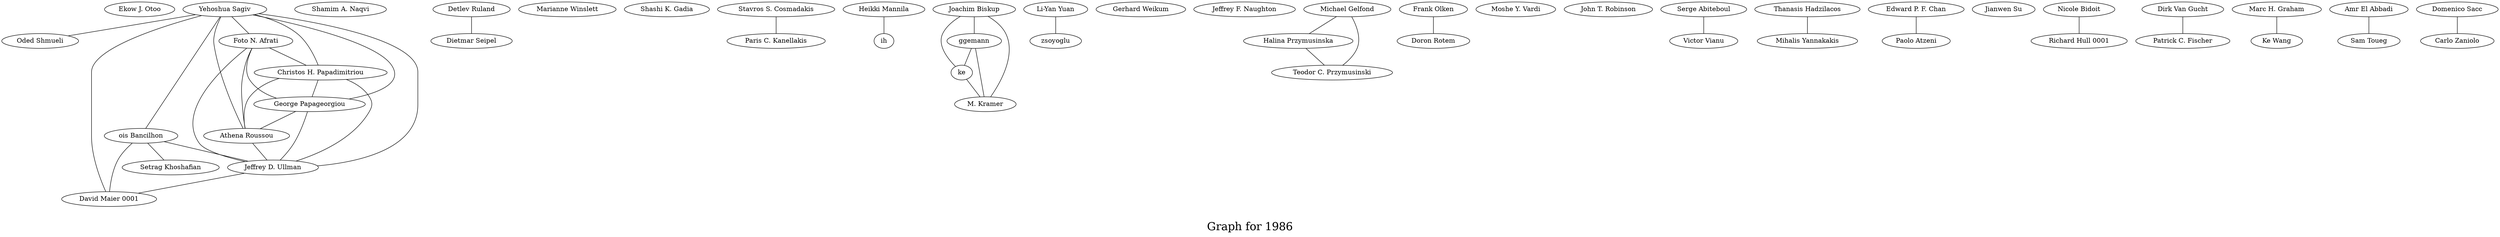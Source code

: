 /*****
Graph for 1986
*****/

graph G {
  graph [splines=true overlap=false]
  node  [shape=ellipse, width=0.3, height=0.3]
  0 [label="Ekow J. Otoo"];
  1 [label="Yehoshua Sagiv"];
  2 [label="Oded Shmueli"];
  3 [label="Shamim A. Naqvi"];
  4 [label="Detlev Ruland"];
  5 [label="Dietmar Seipel"];
  6 [label="Marianne Winslett"];
  7 [label="Shashi K. Gadia"];
  8 [label="ois Bancilhon"];
  9 [label="Setrag Khoshafian"];
  10 [label="Stavros S. Cosmadakis"];
  11 [label="Paris C. Kanellakis"];
  12 [label="Heikki Mannila"];
  13 [label="ih"];
  14 [label="Joachim Biskup"];
  15 [label="ggemann"];
  16 [label="ke"];
  17 [label="M. Kramer"];
  18 [label="Li-Yan Yuan"];
  19 [label="zsoyoglu"];
  20 [label="Gerhard Weikum"];
  21 [label="Jeffrey F. Naughton"];
  22 [label="Michael Gelfond"];
  23 [label="Halina Przymusinska"];
  24 [label="Teodor C. Przymusinski"];
  25 [label="Frank Olken"];
  26 [label="Doron Rotem"];
  27 [label="Foto N. Afrati"];
  28 [label="Christos H. Papadimitriou"];
  29 [label="George Papageorgiou"];
  30 [label="Athena Roussou"];
  31 [label="Jeffrey D. Ullman"];
  32 [label="Moshe Y. Vardi"];
  33 [label="John T. Robinson"];
  34 [label="Serge Abiteboul"];
  35 [label="Victor Vianu"];
  36 [label="Thanasis Hadzilacos"];
  37 [label="Mihalis Yannakakis"];
  38 [label="Edward P. F. Chan"];
  39 [label="Paolo Atzeni"];
  40 [label="Jianwen Su"];
  41 [label="Nicole Bidoit"];
  42 [label="Richard Hull 0001"];
  43 [label="Dirk Van Gucht"];
  44 [label="Patrick C. Fischer"];
  45 [label="David Maier 0001"];
  46 [label="Marc H. Graham"];
  47 [label="Ke Wang"];
  48 [label="Amr El Abbadi"];
  49 [label="Sam Toueg"];
  50 [label="Domenico Sacc"];
  51 [label="Carlo Zaniolo"];
  1 -- 2;
  1 -- 8;
  1 -- 27;
  1 -- 28;
  1 -- 29;
  1 -- 30;
  1 -- 31;
  1 -- 45;
  4 -- 5;
  8 -- 9;
  8 -- 31;
  8 -- 45;
  10 -- 11;
  12 -- 13;
  14 -- 15;
  14 -- 16;
  14 -- 17;
  15 -- 16;
  15 -- 17;
  16 -- 17;
  18 -- 19;
  22 -- 23;
  22 -- 24;
  23 -- 24;
  25 -- 26;
  27 -- 28;
  27 -- 29;
  27 -- 30;
  27 -- 31;
  28 -- 29;
  28 -- 30;
  28 -- 31;
  29 -- 30;
  29 -- 31;
  30 -- 31;
  31 -- 45;
  34 -- 35;
  36 -- 37;
  38 -- 39;
  41 -- 42;
  43 -- 44;
  46 -- 47;
  48 -- 49;
  50 -- 51;
  label = "\nGraph for 1986\n";  fontsize=24;
}
